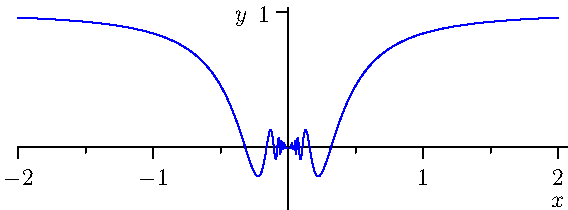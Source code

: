 import graph;
size(10cm);

real x(real t) { return t; }
real y(real t) { return t*sin(1/t); }
void showpoint(real f(real x), real a) {
  draw((a,0) -- (a,f(a)) -- (0,f(a)),dashed);
}
void showpoint(real x(real t), real y(real t), real t) {
  draw((x(t),0)--(x(t),y(t))--(0,y(t)),dashed);
  dot((x(t),y(t)));
}
typedef real func (real);
func operator - (func f) {
  return new real(real x) { return - f(x); };
}

path p = graph(x,y,0.01,2,n=400);
draw(p,blue);

path p = graph(x,y,-2,-0.01,n=400);
draw(p,blue);


xaxis("$x$",RightTicks(NoZero));
yaxis("$y$",LeftTicks(new real[]{-1,1}));
